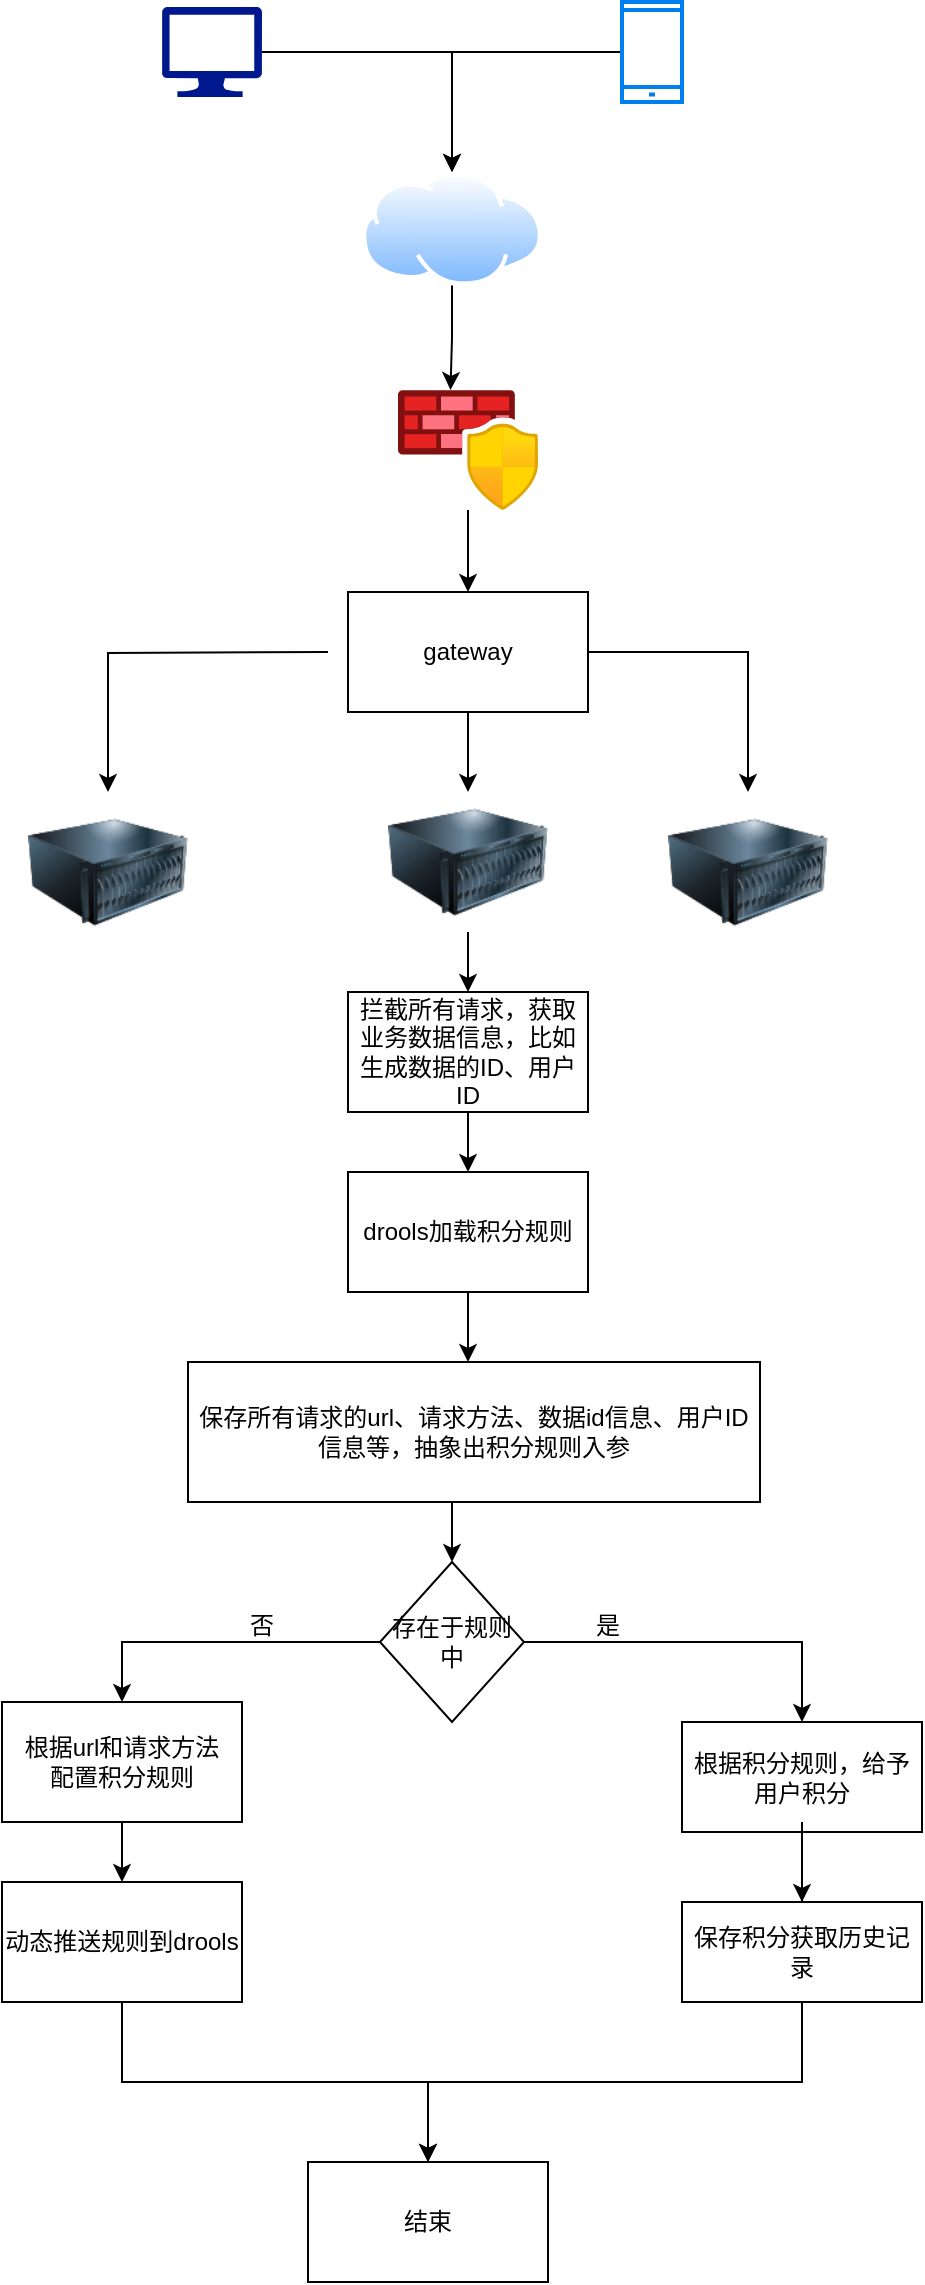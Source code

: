 <mxfile version="20.7.4" type="github">
  <diagram id="fvKM5-ZGO-roIB81G2cB" name="第 1 页">
    <mxGraphModel dx="2074" dy="1106" grid="1" gridSize="10" guides="1" tooltips="1" connect="1" arrows="1" fold="1" page="1" pageScale="1" pageWidth="827" pageHeight="1169" math="0" shadow="0">
      <root>
        <mxCell id="0" />
        <mxCell id="1" parent="0" />
        <mxCell id="Cm4apO4eyMY5CgvIglGU-10" style="edgeStyle=orthogonalEdgeStyle;rounded=0;orthogonalLoop=1;jettySize=auto;html=1;entryX=0.5;entryY=0;entryDx=0;entryDy=0;" edge="1" parent="1" source="Cm4apO4eyMY5CgvIglGU-1" target="Cm4apO4eyMY5CgvIglGU-8">
          <mxGeometry relative="1" as="geometry" />
        </mxCell>
        <mxCell id="Cm4apO4eyMY5CgvIglGU-1" value="" style="sketch=0;aspect=fixed;pointerEvents=1;shadow=0;dashed=0;html=1;strokeColor=none;labelPosition=center;verticalLabelPosition=bottom;verticalAlign=top;align=center;fillColor=#00188D;shape=mxgraph.azure.computer" vertex="1" parent="1">
          <mxGeometry x="210" y="22.5" width="50" height="45" as="geometry" />
        </mxCell>
        <mxCell id="Cm4apO4eyMY5CgvIglGU-11" style="edgeStyle=orthogonalEdgeStyle;rounded=0;orthogonalLoop=1;jettySize=auto;html=1;entryX=0.5;entryY=0;entryDx=0;entryDy=0;" edge="1" parent="1" source="Cm4apO4eyMY5CgvIglGU-7" target="Cm4apO4eyMY5CgvIglGU-8">
          <mxGeometry relative="1" as="geometry" />
        </mxCell>
        <mxCell id="Cm4apO4eyMY5CgvIglGU-7" value="" style="html=1;verticalLabelPosition=bottom;align=center;labelBackgroundColor=#ffffff;verticalAlign=top;strokeWidth=2;strokeColor=#0080F0;shadow=0;dashed=0;shape=mxgraph.ios7.icons.smartphone;" vertex="1" parent="1">
          <mxGeometry x="440" y="20" width="30" height="50" as="geometry" />
        </mxCell>
        <mxCell id="Cm4apO4eyMY5CgvIglGU-14" style="edgeStyle=orthogonalEdgeStyle;rounded=0;orthogonalLoop=1;jettySize=auto;html=1;entryX=0.375;entryY=0;entryDx=0;entryDy=0;entryPerimeter=0;" edge="1" parent="1" source="Cm4apO4eyMY5CgvIglGU-8" target="Cm4apO4eyMY5CgvIglGU-13">
          <mxGeometry relative="1" as="geometry" />
        </mxCell>
        <mxCell id="Cm4apO4eyMY5CgvIglGU-8" value="" style="aspect=fixed;perimeter=ellipsePerimeter;html=1;align=center;shadow=0;dashed=0;spacingTop=3;image;image=img/lib/active_directory/internet_cloud.svg;" vertex="1" parent="1">
          <mxGeometry x="310" y="105" width="90" height="56.7" as="geometry" />
        </mxCell>
        <mxCell id="Cm4apO4eyMY5CgvIglGU-20" value="" style="edgeStyle=orthogonalEdgeStyle;rounded=0;orthogonalLoop=1;jettySize=auto;html=1;exitX=0.5;exitY=1;exitDx=0;exitDy=0;" edge="1" parent="1" source="Cm4apO4eyMY5CgvIglGU-23" target="Cm4apO4eyMY5CgvIglGU-15">
          <mxGeometry relative="1" as="geometry" />
        </mxCell>
        <mxCell id="Cm4apO4eyMY5CgvIglGU-21" style="edgeStyle=orthogonalEdgeStyle;rounded=0;orthogonalLoop=1;jettySize=auto;html=1;" edge="1" parent="1" target="Cm4apO4eyMY5CgvIglGU-17">
          <mxGeometry relative="1" as="geometry">
            <mxPoint x="293" y="345" as="sourcePoint" />
          </mxGeometry>
        </mxCell>
        <mxCell id="Cm4apO4eyMY5CgvIglGU-22" style="edgeStyle=orthogonalEdgeStyle;rounded=0;orthogonalLoop=1;jettySize=auto;html=1;entryX=0.5;entryY=0;entryDx=0;entryDy=0;exitX=1;exitY=0.5;exitDx=0;exitDy=0;" edge="1" parent="1" source="Cm4apO4eyMY5CgvIglGU-23" target="Cm4apO4eyMY5CgvIglGU-16">
          <mxGeometry relative="1" as="geometry" />
        </mxCell>
        <mxCell id="Cm4apO4eyMY5CgvIglGU-24" value="" style="edgeStyle=orthogonalEdgeStyle;rounded=0;orthogonalLoop=1;jettySize=auto;html=1;" edge="1" parent="1" source="Cm4apO4eyMY5CgvIglGU-13" target="Cm4apO4eyMY5CgvIglGU-23">
          <mxGeometry relative="1" as="geometry" />
        </mxCell>
        <mxCell id="Cm4apO4eyMY5CgvIglGU-13" value="" style="aspect=fixed;html=1;points=[];align=center;image;fontSize=12;image=img/lib/azure2/networking/Azure_Firewall_Manager.svg;" vertex="1" parent="1">
          <mxGeometry x="328" y="214" width="70" height="60" as="geometry" />
        </mxCell>
        <mxCell id="Cm4apO4eyMY5CgvIglGU-33" value="" style="edgeStyle=orthogonalEdgeStyle;rounded=0;orthogonalLoop=1;jettySize=auto;html=1;" edge="1" parent="1" source="Cm4apO4eyMY5CgvIglGU-15" target="Cm4apO4eyMY5CgvIglGU-25">
          <mxGeometry relative="1" as="geometry" />
        </mxCell>
        <mxCell id="Cm4apO4eyMY5CgvIglGU-15" value="" style="image;html=1;image=img/lib/clip_art/computers/Server_128x128.png" vertex="1" parent="1">
          <mxGeometry x="323" y="415" width="80" height="70" as="geometry" />
        </mxCell>
        <mxCell id="Cm4apO4eyMY5CgvIglGU-16" value="" style="image;html=1;image=img/lib/clip_art/computers/Server_128x128.png" vertex="1" parent="1">
          <mxGeometry x="463" y="415" width="80" height="80" as="geometry" />
        </mxCell>
        <mxCell id="Cm4apO4eyMY5CgvIglGU-17" value="" style="image;html=1;image=img/lib/clip_art/computers/Server_128x128.png" vertex="1" parent="1">
          <mxGeometry x="143" y="415" width="80" height="80" as="geometry" />
        </mxCell>
        <mxCell id="Cm4apO4eyMY5CgvIglGU-23" value="gateway" style="rounded=0;whiteSpace=wrap;html=1;" vertex="1" parent="1">
          <mxGeometry x="303" y="315" width="120" height="60" as="geometry" />
        </mxCell>
        <mxCell id="Cm4apO4eyMY5CgvIglGU-34" style="edgeStyle=orthogonalEdgeStyle;rounded=0;orthogonalLoop=1;jettySize=auto;html=1;entryX=0.5;entryY=0;entryDx=0;entryDy=0;" edge="1" parent="1" source="Cm4apO4eyMY5CgvIglGU-25" target="Cm4apO4eyMY5CgvIglGU-29">
          <mxGeometry relative="1" as="geometry" />
        </mxCell>
        <mxCell id="Cm4apO4eyMY5CgvIglGU-25" value="拦截所有请求，获取业务数据信息，比如生成数据的ID、用户ID" style="rounded=0;whiteSpace=wrap;html=1;" vertex="1" parent="1">
          <mxGeometry x="303" y="515" width="120" height="60" as="geometry" />
        </mxCell>
        <mxCell id="Cm4apO4eyMY5CgvIglGU-39" style="edgeStyle=orthogonalEdgeStyle;rounded=0;orthogonalLoop=1;jettySize=auto;html=1;exitX=0.5;exitY=1;exitDx=0;exitDy=0;entryX=0.5;entryY=0;entryDx=0;entryDy=0;" edge="1" parent="1" source="Cm4apO4eyMY5CgvIglGU-26" target="Cm4apO4eyMY5CgvIglGU-32">
          <mxGeometry relative="1" as="geometry">
            <mxPoint x="60" y="763" as="targetPoint" />
          </mxGeometry>
        </mxCell>
        <mxCell id="Cm4apO4eyMY5CgvIglGU-26" value="保存所有请求的url、请求方法、数据id信息、用户ID信息等，抽象出积分规则入参" style="rounded=0;whiteSpace=wrap;html=1;" vertex="1" parent="1">
          <mxGeometry x="223" y="700" width="286" height="70" as="geometry" />
        </mxCell>
        <mxCell id="Cm4apO4eyMY5CgvIglGU-40" style="edgeStyle=orthogonalEdgeStyle;rounded=0;orthogonalLoop=1;jettySize=auto;html=1;exitX=0.5;exitY=1;exitDx=0;exitDy=0;entryX=0.5;entryY=0;entryDx=0;entryDy=0;" edge="1" parent="1" source="Cm4apO4eyMY5CgvIglGU-27" target="Cm4apO4eyMY5CgvIglGU-28">
          <mxGeometry relative="1" as="geometry" />
        </mxCell>
        <mxCell id="Cm4apO4eyMY5CgvIglGU-27" value="根据url和请求方法&lt;br&gt;配置积分规则" style="rounded=0;whiteSpace=wrap;html=1;" vertex="1" parent="1">
          <mxGeometry x="130" y="870" width="120" height="60" as="geometry" />
        </mxCell>
        <mxCell id="Cm4apO4eyMY5CgvIglGU-44" style="edgeStyle=orthogonalEdgeStyle;rounded=0;orthogonalLoop=1;jettySize=auto;html=1;exitX=0.5;exitY=1;exitDx=0;exitDy=0;" edge="1" parent="1" source="Cm4apO4eyMY5CgvIglGU-28" target="Cm4apO4eyMY5CgvIglGU-41">
          <mxGeometry relative="1" as="geometry" />
        </mxCell>
        <mxCell id="Cm4apO4eyMY5CgvIglGU-28" value="动态推送规则到drools" style="rounded=0;whiteSpace=wrap;html=1;" vertex="1" parent="1">
          <mxGeometry x="130" y="960" width="120" height="60" as="geometry" />
        </mxCell>
        <mxCell id="Cm4apO4eyMY5CgvIglGU-36" value="" style="edgeStyle=orthogonalEdgeStyle;rounded=0;orthogonalLoop=1;jettySize=auto;html=1;" edge="1" parent="1" source="Cm4apO4eyMY5CgvIglGU-29">
          <mxGeometry relative="1" as="geometry">
            <mxPoint x="363" y="700" as="targetPoint" />
          </mxGeometry>
        </mxCell>
        <mxCell id="Cm4apO4eyMY5CgvIglGU-29" value="drools加载积分规则" style="rounded=0;whiteSpace=wrap;html=1;" vertex="1" parent="1">
          <mxGeometry x="303" y="605" width="120" height="60" as="geometry" />
        </mxCell>
        <mxCell id="Cm4apO4eyMY5CgvIglGU-43" style="edgeStyle=orthogonalEdgeStyle;rounded=0;orthogonalLoop=1;jettySize=auto;html=1;entryX=0.5;entryY=0;entryDx=0;entryDy=0;" edge="1" parent="1" source="Cm4apO4eyMY5CgvIglGU-31" target="Cm4apO4eyMY5CgvIglGU-42">
          <mxGeometry relative="1" as="geometry" />
        </mxCell>
        <mxCell id="Cm4apO4eyMY5CgvIglGU-31" value="根据积分规则，给予用户积分" style="rounded=0;whiteSpace=wrap;html=1;" vertex="1" parent="1">
          <mxGeometry x="470" y="880" width="120" height="55" as="geometry" />
        </mxCell>
        <mxCell id="Cm4apO4eyMY5CgvIglGU-37" style="edgeStyle=orthogonalEdgeStyle;rounded=0;orthogonalLoop=1;jettySize=auto;html=1;entryX=0.5;entryY=0;entryDx=0;entryDy=0;" edge="1" parent="1" source="Cm4apO4eyMY5CgvIglGU-32" target="Cm4apO4eyMY5CgvIglGU-31">
          <mxGeometry relative="1" as="geometry" />
        </mxCell>
        <mxCell id="Cm4apO4eyMY5CgvIglGU-38" style="edgeStyle=orthogonalEdgeStyle;rounded=0;orthogonalLoop=1;jettySize=auto;html=1;entryX=0.5;entryY=0;entryDx=0;entryDy=0;" edge="1" parent="1" source="Cm4apO4eyMY5CgvIglGU-32" target="Cm4apO4eyMY5CgvIglGU-27">
          <mxGeometry relative="1" as="geometry" />
        </mxCell>
        <mxCell id="Cm4apO4eyMY5CgvIglGU-32" value="存在于规则中" style="rhombus;whiteSpace=wrap;html=1;" vertex="1" parent="1">
          <mxGeometry x="319" y="800" width="72" height="80" as="geometry" />
        </mxCell>
        <mxCell id="Cm4apO4eyMY5CgvIglGU-41" value="结束" style="rounded=0;whiteSpace=wrap;html=1;" vertex="1" parent="1">
          <mxGeometry x="283" y="1100" width="120" height="60" as="geometry" />
        </mxCell>
        <mxCell id="Cm4apO4eyMY5CgvIglGU-45" style="edgeStyle=orthogonalEdgeStyle;rounded=0;orthogonalLoop=1;jettySize=auto;html=1;entryX=0.5;entryY=0;entryDx=0;entryDy=0;" edge="1" parent="1">
          <mxGeometry relative="1" as="geometry">
            <mxPoint x="530" y="930" as="sourcePoint" />
            <mxPoint x="343" y="1100" as="targetPoint" />
            <Array as="points">
              <mxPoint x="530" y="1060" />
              <mxPoint x="343" y="1060" />
            </Array>
          </mxGeometry>
        </mxCell>
        <mxCell id="Cm4apO4eyMY5CgvIglGU-42" value="保存积分获取历史记录" style="rounded=0;whiteSpace=wrap;html=1;" vertex="1" parent="1">
          <mxGeometry x="470" y="970" width="120" height="50" as="geometry" />
        </mxCell>
        <mxCell id="Cm4apO4eyMY5CgvIglGU-48" value="是" style="text;strokeColor=none;align=center;fillColor=none;html=1;verticalAlign=middle;whiteSpace=wrap;rounded=0;" vertex="1" parent="1">
          <mxGeometry x="403" y="817" width="60" height="30" as="geometry" />
        </mxCell>
        <mxCell id="Cm4apO4eyMY5CgvIglGU-50" value="否" style="text;strokeColor=none;align=center;fillColor=none;html=1;verticalAlign=middle;whiteSpace=wrap;rounded=0;" vertex="1" parent="1">
          <mxGeometry x="230" y="817" width="60" height="30" as="geometry" />
        </mxCell>
      </root>
    </mxGraphModel>
  </diagram>
</mxfile>
